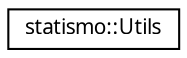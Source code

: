 digraph G
{
  edge [fontname="FreeSans.ttf",fontsize="10",labelfontname="FreeSans.ttf",labelfontsize="10"];
  node [fontname="FreeSans.ttf",fontsize="10",shape=record];
  rankdir="LR";
  Node1 [label="statismo::Utils",height=0.2,width=0.4,color="black", fillcolor="white", style="filled",URL="$classstatismo_1_1Utils.html",tooltip="A number of small utility functions - internal use only."];
}
